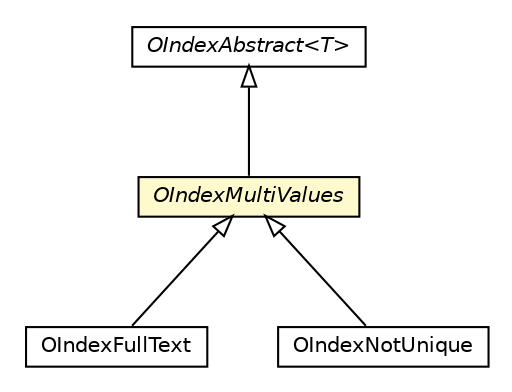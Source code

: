 #!/usr/local/bin/dot
#
# Class diagram 
# Generated by UMLGraph version R5_6-24-gf6e263 (http://www.umlgraph.org/)
#

digraph G {
	edge [fontname="Helvetica",fontsize=10,labelfontname="Helvetica",labelfontsize=10];
	node [fontname="Helvetica",fontsize=10,shape=plaintext];
	nodesep=0.25;
	ranksep=0.5;
	// com.orientechnologies.orient.core.index.OIndexFullText
	c2094434 [label=<<table title="com.orientechnologies.orient.core.index.OIndexFullText" border="0" cellborder="1" cellspacing="0" cellpadding="2" port="p" href="./OIndexFullText.html">
		<tr><td><table border="0" cellspacing="0" cellpadding="1">
<tr><td align="center" balign="center"> OIndexFullText </td></tr>
		</table></td></tr>
		</table>>, URL="./OIndexFullText.html", fontname="Helvetica", fontcolor="black", fontsize=10.0];
	// com.orientechnologies.orient.core.index.OIndexAbstract<T>
	c2094441 [label=<<table title="com.orientechnologies.orient.core.index.OIndexAbstract" border="0" cellborder="1" cellspacing="0" cellpadding="2" port="p" href="./OIndexAbstract.html">
		<tr><td><table border="0" cellspacing="0" cellpadding="1">
<tr><td align="center" balign="center"><font face="Helvetica-Oblique"> OIndexAbstract&lt;T&gt; </font></td></tr>
		</table></td></tr>
		</table>>, URL="./OIndexAbstract.html", fontname="Helvetica", fontcolor="black", fontsize=10.0];
	// com.orientechnologies.orient.core.index.OIndexMultiValues
	c2094480 [label=<<table title="com.orientechnologies.orient.core.index.OIndexMultiValues" border="0" cellborder="1" cellspacing="0" cellpadding="2" port="p" bgcolor="lemonChiffon" href="./OIndexMultiValues.html">
		<tr><td><table border="0" cellspacing="0" cellpadding="1">
<tr><td align="center" balign="center"><font face="Helvetica-Oblique"> OIndexMultiValues </font></td></tr>
		</table></td></tr>
		</table>>, URL="./OIndexMultiValues.html", fontname="Helvetica", fontcolor="black", fontsize=10.0];
	// com.orientechnologies.orient.core.index.OIndexNotUnique
	c2094484 [label=<<table title="com.orientechnologies.orient.core.index.OIndexNotUnique" border="0" cellborder="1" cellspacing="0" cellpadding="2" port="p" href="./OIndexNotUnique.html">
		<tr><td><table border="0" cellspacing="0" cellpadding="1">
<tr><td align="center" balign="center"> OIndexNotUnique </td></tr>
		</table></td></tr>
		</table>>, URL="./OIndexNotUnique.html", fontname="Helvetica", fontcolor="black", fontsize=10.0];
	//com.orientechnologies.orient.core.index.OIndexFullText extends com.orientechnologies.orient.core.index.OIndexMultiValues
	c2094480:p -> c2094434:p [dir=back,arrowtail=empty];
	//com.orientechnologies.orient.core.index.OIndexMultiValues extends com.orientechnologies.orient.core.index.OIndexAbstract<java.util.Set<com.orientechnologies.orient.core.db.record.OIdentifiable>>
	c2094441:p -> c2094480:p [dir=back,arrowtail=empty];
	//com.orientechnologies.orient.core.index.OIndexNotUnique extends com.orientechnologies.orient.core.index.OIndexMultiValues
	c2094480:p -> c2094484:p [dir=back,arrowtail=empty];
}

